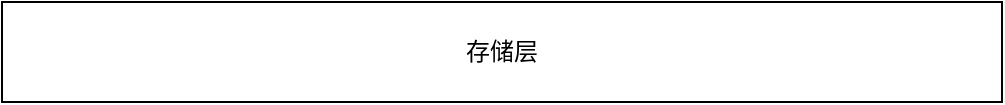 <mxfile version="21.3.8" type="github">
  <diagram name="第 1 页" id="0rxdF7uBXFlJQkAh2vvV">
    <mxGraphModel dx="954" dy="532" grid="1" gridSize="10" guides="1" tooltips="1" connect="1" arrows="1" fold="1" page="1" pageScale="1" pageWidth="1169" pageHeight="827" math="0" shadow="0">
      <root>
        <mxCell id="0" />
        <mxCell id="1" parent="0" />
        <mxCell id="S9Sa27MwLO0cL2uOnwu6-1" value="存储层" style="rounded=0;whiteSpace=wrap;html=1;" vertex="1" parent="1">
          <mxGeometry x="240" y="240" width="500" height="50" as="geometry" />
        </mxCell>
      </root>
    </mxGraphModel>
  </diagram>
</mxfile>
